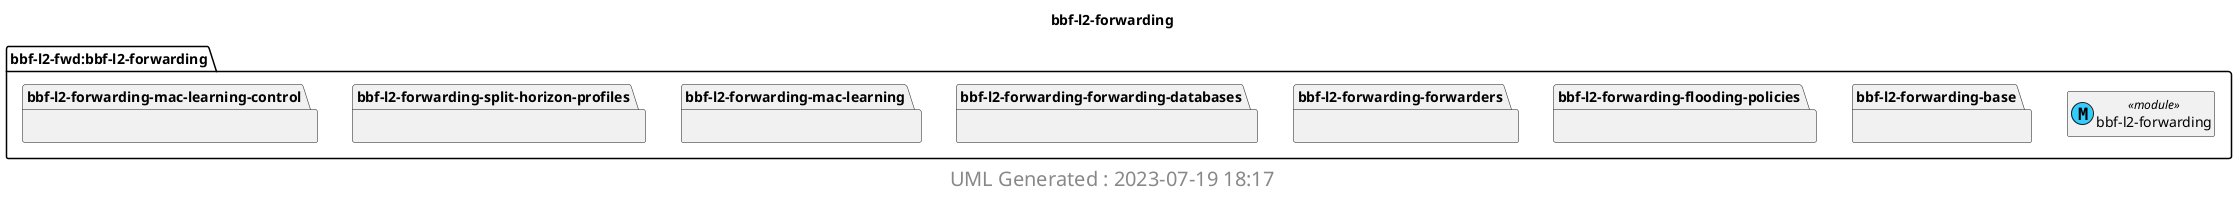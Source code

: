 'Download plantuml from http://plantuml.sourceforge.net/ 
'Generate png with java -jar plantuml.jar <file> 
'Output in img/<module>.png 
'If Java spits out memory error increase heap size with java -Xmx1024m  -jar plantuml.jar <file> 
@startuml img/bbf-l2-forwarding.png 
hide empty fields 
hide empty methods 
hide <<case>> circle
hide <<augment>> circle
hide <<choice>> circle
hide <<leafref>> stereotype
hide <<leafref>> circle
page 1x1 
Title bbf-l2-forwarding 
package "bbf-l2-fwd:bbf-l2-forwarding" as bbf_l2_fwd_bbf_l2_forwarding { 
} 
package "bbf-l2-fwd:bbf-l2-forwarding" as bbf_l2_fwd_bbf_l2_forwarding { 
package "bbf-l2-forwarding-base" as bbf_l2_forwarding_base { 
}
package "bbf-l2-forwarding-flooding-policies" as bbf_l2_forwarding_flooding_policies { 
}
package "bbf-l2-forwarding-forwarders" as bbf_l2_forwarding_forwarders { 
}
package "bbf-l2-forwarding-forwarding-databases" as bbf_l2_forwarding_forwarding_databases { 
}
package "bbf-l2-forwarding-mac-learning" as bbf_l2_forwarding_mac_learning { 
}
package "bbf-l2-forwarding-split-horizon-profiles" as bbf_l2_forwarding_split_horizon_profiles { 
}
package "bbf-l2-forwarding-mac-learning-control" as bbf_l2_forwarding_mac_learning_control { 
}
class "bbf-l2-forwarding" as bbf_l2_forwarding << (M, #33CCFF) module>> 
} 

center footer
 <size:20> UML Generated : 2023-07-19 18:17 </size>
 endfooter 
@enduml 
